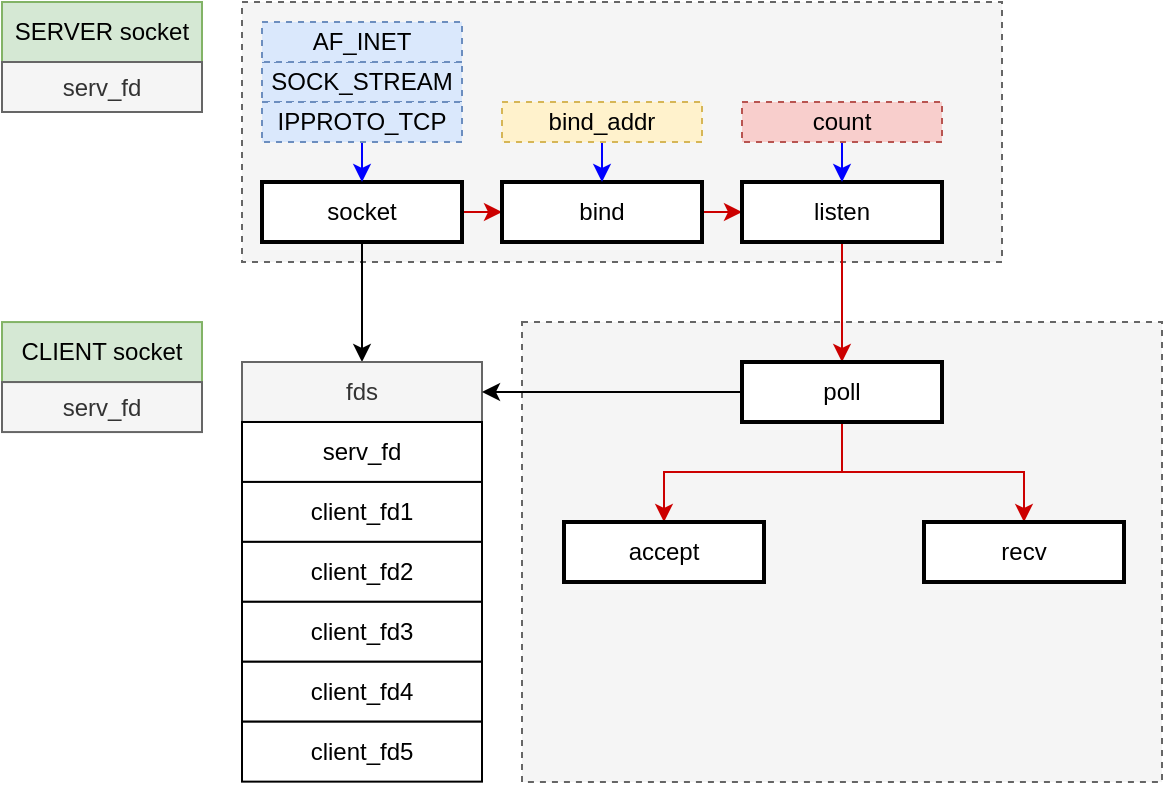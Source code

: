 <mxfile version="14.4.3" type="device"><diagram id="TR4dAHbf1RgQFVT5lezS" name="Page-1"><mxGraphModel dx="621" dy="461" grid="1" gridSize="10" guides="1" tooltips="1" connect="1" arrows="1" fold="1" page="1" pageScale="1" pageWidth="827" pageHeight="1169" math="0" shadow="0"><root><mxCell id="0"/><mxCell id="1" parent="0"/><mxCell id="Rjkk9PBLCh95xLyyLMgT-1" value="" style="rounded=0;whiteSpace=wrap;html=1;dashed=1;fillColor=#f5f5f5;strokeColor=#666666;fontColor=#333333;" parent="1" vertex="1"><mxGeometry x="169" y="80" width="380" height="130" as="geometry"/></mxCell><mxCell id="Rjkk9PBLCh95xLyyLMgT-2" value="" style="rounded=0;whiteSpace=wrap;html=1;dashed=1;fillColor=#f5f5f5;strokeColor=#666666;fontColor=#333333;" parent="1" vertex="1"><mxGeometry x="309" y="240.03" width="320" height="229.97" as="geometry"/></mxCell><mxCell id="Rjkk9PBLCh95xLyyLMgT-3" value="SERVER socket" style="rounded=0;whiteSpace=wrap;html=1;fillColor=#d5e8d4;strokeColor=#82b366;" parent="1" vertex="1"><mxGeometry x="49" y="80" width="100" height="30" as="geometry"/></mxCell><mxCell id="Rjkk9PBLCh95xLyyLMgT-4" style="edgeStyle=orthogonalEdgeStyle;rounded=0;orthogonalLoop=1;jettySize=auto;html=1;exitX=1;exitY=0.5;exitDx=0;exitDy=0;entryX=0;entryY=0.5;entryDx=0;entryDy=0;strokeColor=#CC0000;" parent="1" source="Rjkk9PBLCh95xLyyLMgT-5" target="Rjkk9PBLCh95xLyyLMgT-7" edge="1"><mxGeometry relative="1" as="geometry"/></mxCell><mxCell id="JgfZHzG91r2gmi8Hz11--7" style="edgeStyle=orthogonalEdgeStyle;rounded=0;orthogonalLoop=1;jettySize=auto;html=1;exitX=0.5;exitY=1;exitDx=0;exitDy=0;entryX=0.5;entryY=0;entryDx=0;entryDy=0;" edge="1" parent="1" source="Rjkk9PBLCh95xLyyLMgT-5" target="YlnUBqPu5Y0fgjW__ewp-3"><mxGeometry relative="1" as="geometry"/></mxCell><mxCell id="Rjkk9PBLCh95xLyyLMgT-5" value="socket" style="rounded=0;whiteSpace=wrap;html=1;strokeWidth=2;" parent="1" vertex="1"><mxGeometry x="179" y="170" width="100" height="30" as="geometry"/></mxCell><mxCell id="Rjkk9PBLCh95xLyyLMgT-6" style="edgeStyle=orthogonalEdgeStyle;rounded=0;orthogonalLoop=1;jettySize=auto;html=1;exitX=1;exitY=0.5;exitDx=0;exitDy=0;entryX=0;entryY=0.5;entryDx=0;entryDy=0;strokeColor=#CC0000;" parent="1" source="Rjkk9PBLCh95xLyyLMgT-7" target="Rjkk9PBLCh95xLyyLMgT-9" edge="1"><mxGeometry relative="1" as="geometry"/></mxCell><mxCell id="Rjkk9PBLCh95xLyyLMgT-7" value="bind" style="rounded=0;whiteSpace=wrap;html=1;strokeWidth=2;" parent="1" vertex="1"><mxGeometry x="299" y="170" width="100" height="30" as="geometry"/></mxCell><mxCell id="JgfZHzG91r2gmi8Hz11--9" style="edgeStyle=orthogonalEdgeStyle;rounded=0;orthogonalLoop=1;jettySize=auto;html=1;exitX=0.5;exitY=1;exitDx=0;exitDy=0;entryX=0.5;entryY=0;entryDx=0;entryDy=0;strokeColor=none;" edge="1" parent="1" source="Rjkk9PBLCh95xLyyLMgT-9" target="JgfZHzG91r2gmi8Hz11--8"><mxGeometry relative="1" as="geometry"/></mxCell><mxCell id="JgfZHzG91r2gmi8Hz11--11" style="edgeStyle=orthogonalEdgeStyle;rounded=0;orthogonalLoop=1;jettySize=auto;html=1;exitX=0.5;exitY=1;exitDx=0;exitDy=0;entryX=0.5;entryY=0;entryDx=0;entryDy=0;strokeColor=#CC0000;" edge="1" parent="1" source="Rjkk9PBLCh95xLyyLMgT-9" target="JgfZHzG91r2gmi8Hz11--8"><mxGeometry relative="1" as="geometry"/></mxCell><mxCell id="Rjkk9PBLCh95xLyyLMgT-9" value="listen" style="rounded=0;whiteSpace=wrap;html=1;strokeWidth=2;" parent="1" vertex="1"><mxGeometry x="419" y="170" width="100" height="30" as="geometry"/></mxCell><mxCell id="Rjkk9PBLCh95xLyyLMgT-13" value="CLIENT socket" style="rounded=0;whiteSpace=wrap;html=1;fillColor=#d5e8d4;strokeColor=#82b366;" parent="1" vertex="1"><mxGeometry x="49" y="240.03" width="100" height="30" as="geometry"/></mxCell><mxCell id="Rjkk9PBLCh95xLyyLMgT-26" value="SOCK_STREAM" style="rounded=0;whiteSpace=wrap;html=1;dashed=1;fillColor=#dae8fc;strokeColor=#6c8ebf;" parent="1" vertex="1"><mxGeometry x="179" y="110" width="100" height="20" as="geometry"/></mxCell><mxCell id="Rjkk9PBLCh95xLyyLMgT-27" style="edgeStyle=orthogonalEdgeStyle;rounded=0;orthogonalLoop=1;jettySize=auto;html=1;exitX=0.5;exitY=1;exitDx=0;exitDy=0;entryX=0.5;entryY=0;entryDx=0;entryDy=0;strokeColor=#0000FF;" parent="1" source="Rjkk9PBLCh95xLyyLMgT-28" target="Rjkk9PBLCh95xLyyLMgT-5" edge="1"><mxGeometry relative="1" as="geometry"/></mxCell><mxCell id="Rjkk9PBLCh95xLyyLMgT-28" value="IPPROTO_TCP" style="rounded=0;whiteSpace=wrap;html=1;dashed=1;fillColor=#dae8fc;strokeColor=#6c8ebf;" parent="1" vertex="1"><mxGeometry x="179" y="130" width="100" height="20" as="geometry"/></mxCell><mxCell id="Rjkk9PBLCh95xLyyLMgT-29" value="AF_INET" style="rounded=0;whiteSpace=wrap;html=1;dashed=1;fillColor=#dae8fc;strokeColor=#6c8ebf;" parent="1" vertex="1"><mxGeometry x="179" y="90" width="100" height="20" as="geometry"/></mxCell><mxCell id="Rjkk9PBLCh95xLyyLMgT-30" style="edgeStyle=orthogonalEdgeStyle;rounded=0;orthogonalLoop=1;jettySize=auto;html=1;exitX=0.5;exitY=1;exitDx=0;exitDy=0;entryX=0.5;entryY=0;entryDx=0;entryDy=0;strokeColor=#0000FF;" parent="1" source="Rjkk9PBLCh95xLyyLMgT-31" target="Rjkk9PBLCh95xLyyLMgT-7" edge="1"><mxGeometry relative="1" as="geometry"/></mxCell><mxCell id="Rjkk9PBLCh95xLyyLMgT-31" value="bind_addr" style="rounded=0;whiteSpace=wrap;html=1;dashed=1;fillColor=#fff2cc;strokeColor=#d6b656;" parent="1" vertex="1"><mxGeometry x="299" y="130" width="100" height="20" as="geometry"/></mxCell><mxCell id="Rjkk9PBLCh95xLyyLMgT-32" style="edgeStyle=orthogonalEdgeStyle;rounded=0;orthogonalLoop=1;jettySize=auto;html=1;exitX=0.5;exitY=1;exitDx=0;exitDy=0;entryX=0.5;entryY=0;entryDx=0;entryDy=0;strokeColor=#0000FF;" parent="1" source="Rjkk9PBLCh95xLyyLMgT-33" target="Rjkk9PBLCh95xLyyLMgT-9" edge="1"><mxGeometry relative="1" as="geometry"/></mxCell><mxCell id="Rjkk9PBLCh95xLyyLMgT-33" value="count" style="rounded=0;whiteSpace=wrap;html=1;dashed=1;fillColor=#f8cecc;strokeColor=#b85450;" parent="1" vertex="1"><mxGeometry x="419" y="130" width="100" height="20" as="geometry"/></mxCell><mxCell id="Rjkk9PBLCh95xLyyLMgT-40" value="serv_fd" style="rounded=0;whiteSpace=wrap;html=1;fillColor=#f5f5f5;strokeColor=#666666;fontColor=#333333;" parent="1" vertex="1"><mxGeometry x="49" y="110" width="100" height="25" as="geometry"/></mxCell><mxCell id="Rjkk9PBLCh95xLyyLMgT-41" value="serv_fd" style="rounded=0;whiteSpace=wrap;html=1;fillColor=#f5f5f5;strokeColor=#666666;fontColor=#333333;" parent="1" vertex="1"><mxGeometry x="49" y="270.03" width="100" height="25" as="geometry"/></mxCell><mxCell id="YlnUBqPu5Y0fgjW__ewp-3" value="fds" style="rounded=0;whiteSpace=wrap;html=1;fillColor=#f5f5f5;strokeColor=#666666;fontColor=#333333;" parent="1" vertex="1"><mxGeometry x="169" y="260" width="120" height="29.97" as="geometry"/></mxCell><mxCell id="JgfZHzG91r2gmi8Hz11--1" value="serv_fd" style="rounded=0;whiteSpace=wrap;html=1;" vertex="1" parent="1"><mxGeometry x="169" y="290" width="120" height="29.97" as="geometry"/></mxCell><mxCell id="JgfZHzG91r2gmi8Hz11--2" value="client_fd1" style="rounded=0;whiteSpace=wrap;html=1;" vertex="1" parent="1"><mxGeometry x="169" y="319.97" width="120" height="29.97" as="geometry"/></mxCell><mxCell id="JgfZHzG91r2gmi8Hz11--3" value="client_fd2" style="rounded=0;whiteSpace=wrap;html=1;" vertex="1" parent="1"><mxGeometry x="169" y="349.94" width="120" height="29.97" as="geometry"/></mxCell><mxCell id="JgfZHzG91r2gmi8Hz11--4" value="client_fd3" style="rounded=0;whiteSpace=wrap;html=1;" vertex="1" parent="1"><mxGeometry x="169" y="379.91" width="120" height="29.97" as="geometry"/></mxCell><mxCell id="JgfZHzG91r2gmi8Hz11--5" value="client_fd4" style="rounded=0;whiteSpace=wrap;html=1;" vertex="1" parent="1"><mxGeometry x="169" y="409.88" width="120" height="29.97" as="geometry"/></mxCell><mxCell id="JgfZHzG91r2gmi8Hz11--6" value="client_fd5" style="rounded=0;whiteSpace=wrap;html=1;" vertex="1" parent="1"><mxGeometry x="169" y="439.85" width="120" height="29.97" as="geometry"/></mxCell><mxCell id="JgfZHzG91r2gmi8Hz11--10" style="edgeStyle=orthogonalEdgeStyle;rounded=0;orthogonalLoop=1;jettySize=auto;html=1;exitX=0;exitY=0.5;exitDx=0;exitDy=0;entryX=1;entryY=0.5;entryDx=0;entryDy=0;" edge="1" parent="1" source="JgfZHzG91r2gmi8Hz11--8" target="YlnUBqPu5Y0fgjW__ewp-3"><mxGeometry relative="1" as="geometry"/></mxCell><mxCell id="JgfZHzG91r2gmi8Hz11--14" style="edgeStyle=orthogonalEdgeStyle;rounded=0;orthogonalLoop=1;jettySize=auto;html=1;exitX=0.5;exitY=1;exitDx=0;exitDy=0;entryX=0.5;entryY=0;entryDx=0;entryDy=0;strokeColor=#CC0000;" edge="1" parent="1" source="JgfZHzG91r2gmi8Hz11--8" target="JgfZHzG91r2gmi8Hz11--12"><mxGeometry relative="1" as="geometry"/></mxCell><mxCell id="JgfZHzG91r2gmi8Hz11--15" style="edgeStyle=orthogonalEdgeStyle;rounded=0;orthogonalLoop=1;jettySize=auto;html=1;exitX=0.5;exitY=1;exitDx=0;exitDy=0;entryX=0.5;entryY=0;entryDx=0;entryDy=0;strokeColor=#CC0000;" edge="1" parent="1" source="JgfZHzG91r2gmi8Hz11--8" target="JgfZHzG91r2gmi8Hz11--13"><mxGeometry relative="1" as="geometry"/></mxCell><mxCell id="JgfZHzG91r2gmi8Hz11--8" value="poll" style="rounded=0;whiteSpace=wrap;html=1;strokeWidth=2;" vertex="1" parent="1"><mxGeometry x="419" y="260" width="100" height="30" as="geometry"/></mxCell><mxCell id="JgfZHzG91r2gmi8Hz11--12" value="accept" style="rounded=0;whiteSpace=wrap;html=1;strokeWidth=2;" vertex="1" parent="1"><mxGeometry x="330" y="340" width="100" height="30" as="geometry"/></mxCell><mxCell id="JgfZHzG91r2gmi8Hz11--13" value="recv" style="rounded=0;whiteSpace=wrap;html=1;strokeWidth=2;" vertex="1" parent="1"><mxGeometry x="510" y="340" width="100" height="30" as="geometry"/></mxCell></root></mxGraphModel></diagram></mxfile>